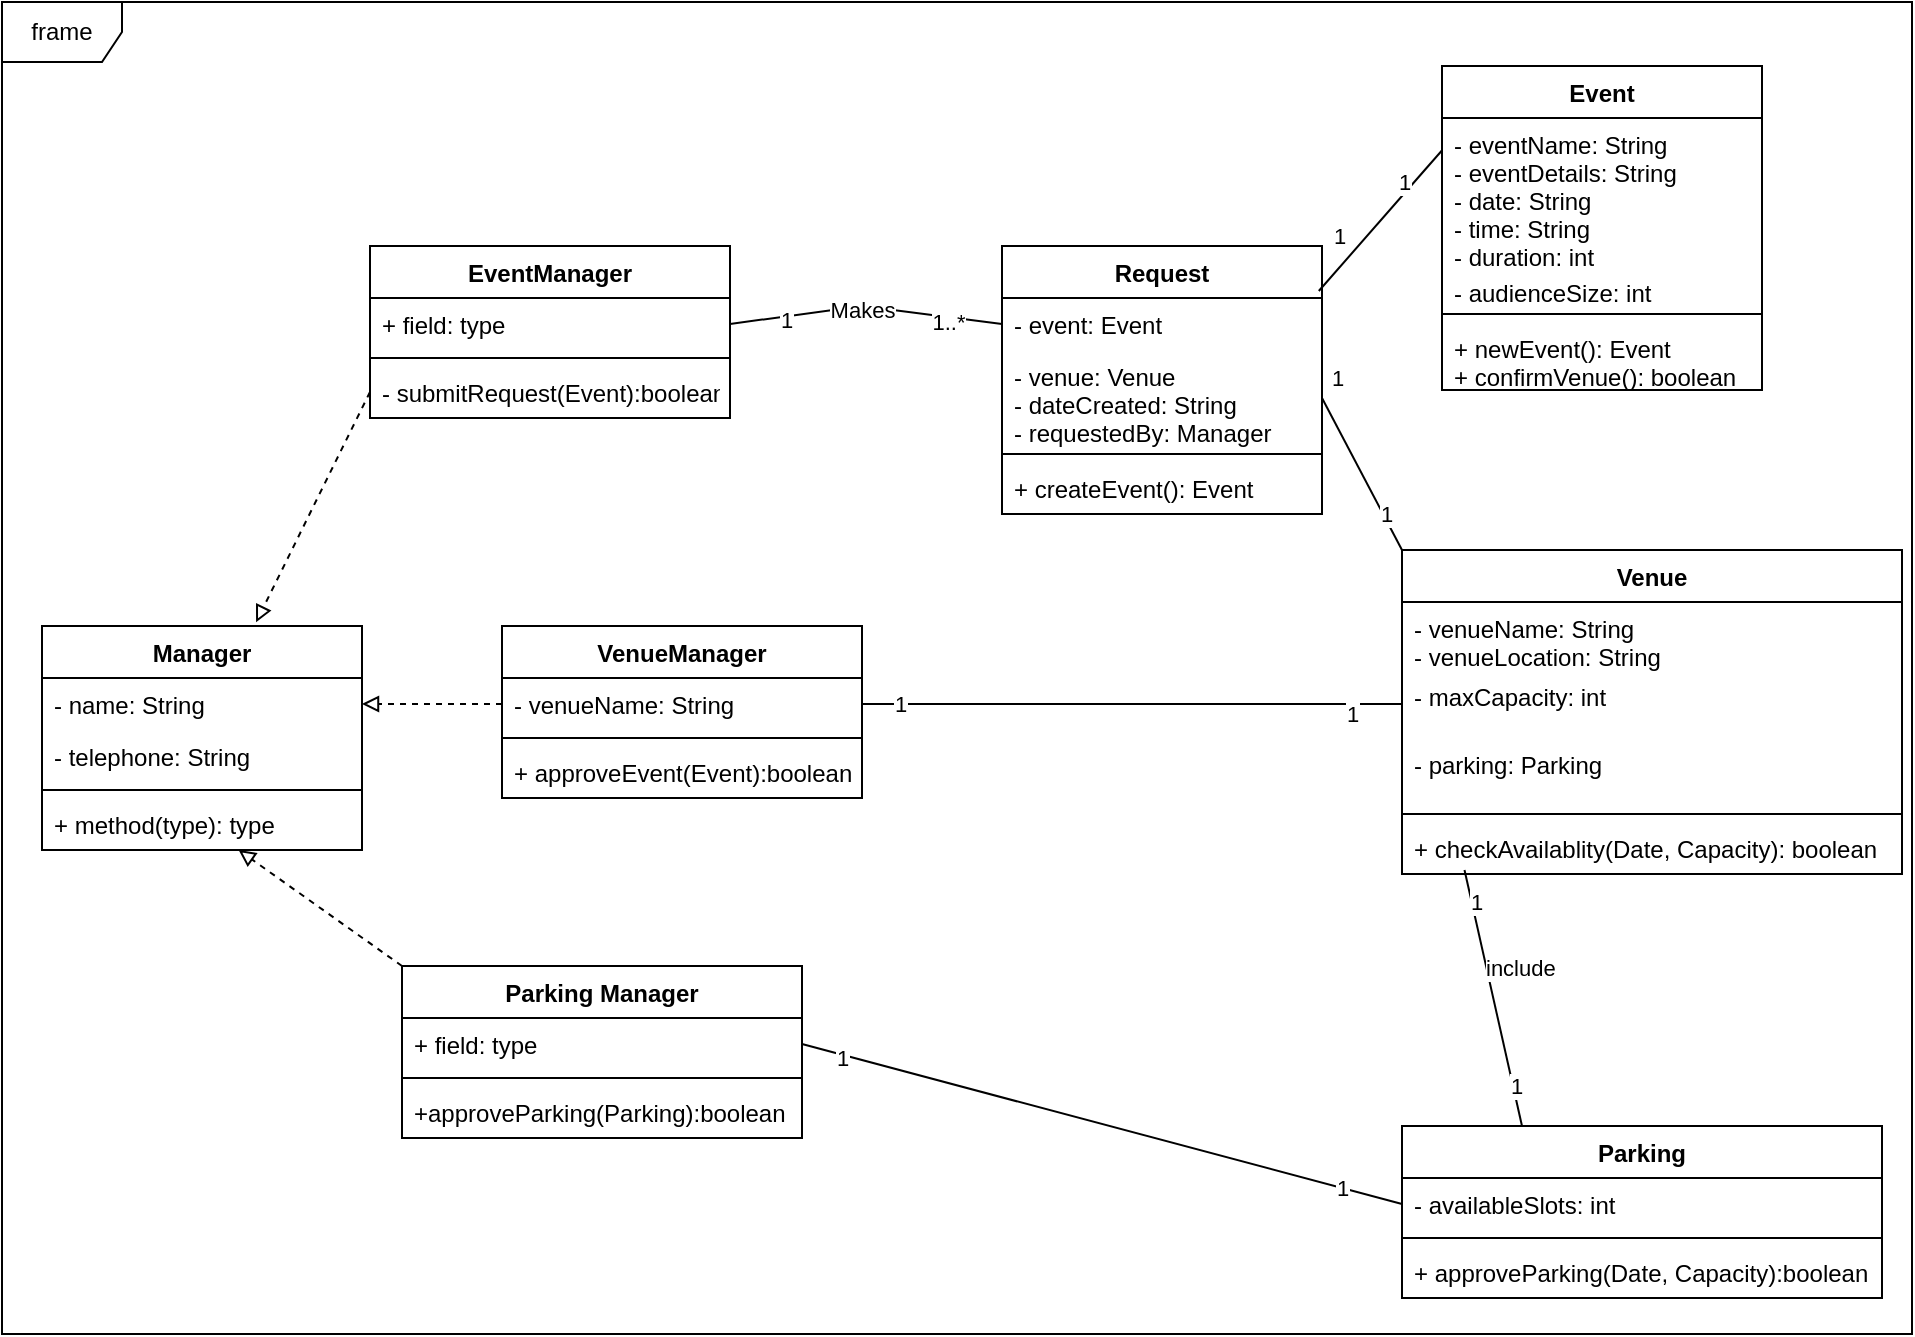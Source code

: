 <mxfile version="15.6.5" type="github">
  <diagram id="msP1U-69Pnnhi2RbjU0b" name="Page-1">
    <mxGraphModel dx="1483" dy="1950" grid="1" gridSize="10" guides="1" tooltips="1" connect="1" arrows="1" fold="1" page="1" pageScale="1" pageWidth="827" pageHeight="1169" math="0" shadow="0">
      <root>
        <mxCell id="0" />
        <mxCell id="1" parent="0" />
        <mxCell id="ezScB1P6TNNrAqSNEiyu-1" value="frame" style="shape=umlFrame;whiteSpace=wrap;html=1;fillColor=default;strokeColor=default;fontColor=default;" vertex="1" parent="1">
          <mxGeometry x="230" y="-1092" width="955" height="666" as="geometry" />
        </mxCell>
        <mxCell id="ezScB1P6TNNrAqSNEiyu-16" value="Request" style="swimlane;fontStyle=1;align=center;verticalAlign=top;childLayout=stackLayout;horizontal=1;startSize=26;horizontalStack=0;resizeParent=1;resizeParentMax=0;resizeLast=0;collapsible=1;marginBottom=0;fillColor=default;strokeColor=default;fontColor=default;" vertex="1" parent="1">
          <mxGeometry x="730" y="-970" width="160" height="134" as="geometry" />
        </mxCell>
        <mxCell id="ezScB1P6TNNrAqSNEiyu-17" value="- event: Event" style="text;strokeColor=none;fillColor=none;align=left;verticalAlign=top;spacingLeft=4;spacingRight=4;overflow=hidden;rotatable=0;points=[[0,0.5],[1,0.5]];portConstraint=eastwest;" vertex="1" parent="ezScB1P6TNNrAqSNEiyu-16">
          <mxGeometry y="26" width="160" height="26" as="geometry" />
        </mxCell>
        <mxCell id="ezScB1P6TNNrAqSNEiyu-48" value="- venue: Venue&#xa;- dateCreated: String&#xa;- requestedBy: Manager" style="text;strokeColor=none;fillColor=none;align=left;verticalAlign=top;spacingLeft=4;spacingRight=4;overflow=hidden;rotatable=0;points=[[0,0.5],[1,0.5]];portConstraint=eastwest;fontColor=default;" vertex="1" parent="ezScB1P6TNNrAqSNEiyu-16">
          <mxGeometry y="52" width="160" height="48" as="geometry" />
        </mxCell>
        <mxCell id="ezScB1P6TNNrAqSNEiyu-18" value="" style="line;strokeWidth=1;fillColor=none;align=left;verticalAlign=middle;spacingTop=-1;spacingLeft=3;spacingRight=3;rotatable=0;labelPosition=right;points=[];portConstraint=eastwest;" vertex="1" parent="ezScB1P6TNNrAqSNEiyu-16">
          <mxGeometry y="100" width="160" height="8" as="geometry" />
        </mxCell>
        <mxCell id="ezScB1P6TNNrAqSNEiyu-19" value="+ createEvent(): Event" style="text;strokeColor=none;fillColor=none;align=left;verticalAlign=top;spacingLeft=4;spacingRight=4;overflow=hidden;rotatable=0;points=[[0,0.5],[1,0.5]];portConstraint=eastwest;" vertex="1" parent="ezScB1P6TNNrAqSNEiyu-16">
          <mxGeometry y="108" width="160" height="26" as="geometry" />
        </mxCell>
        <mxCell id="ezScB1P6TNNrAqSNEiyu-20" value="VenueManager" style="swimlane;fontStyle=1;align=center;verticalAlign=top;childLayout=stackLayout;horizontal=1;startSize=26;horizontalStack=0;resizeParent=1;resizeParentMax=0;resizeLast=0;collapsible=1;marginBottom=0;fillColor=default;strokeColor=default;fontColor=default;" vertex="1" parent="1">
          <mxGeometry x="480" y="-780" width="180" height="86" as="geometry" />
        </mxCell>
        <mxCell id="ezScB1P6TNNrAqSNEiyu-21" value="- venueName: String" style="text;strokeColor=none;fillColor=none;align=left;verticalAlign=top;spacingLeft=4;spacingRight=4;overflow=hidden;rotatable=0;points=[[0,0.5],[1,0.5]];portConstraint=eastwest;fontColor=default;" vertex="1" parent="ezScB1P6TNNrAqSNEiyu-20">
          <mxGeometry y="26" width="180" height="26" as="geometry" />
        </mxCell>
        <mxCell id="ezScB1P6TNNrAqSNEiyu-22" value="" style="line;strokeWidth=1;fillColor=none;align=left;verticalAlign=middle;spacingTop=-1;spacingLeft=3;spacingRight=3;rotatable=0;labelPosition=right;points=[];portConstraint=eastwest;" vertex="1" parent="ezScB1P6TNNrAqSNEiyu-20">
          <mxGeometry y="52" width="180" height="8" as="geometry" />
        </mxCell>
        <mxCell id="ezScB1P6TNNrAqSNEiyu-23" value="+ approveEvent(Event):boolean" style="text;strokeColor=none;fillColor=none;align=left;verticalAlign=top;spacingLeft=4;spacingRight=4;overflow=hidden;rotatable=0;points=[[0,0.5],[1,0.5]];portConstraint=eastwest;fontColor=default;" vertex="1" parent="ezScB1P6TNNrAqSNEiyu-20">
          <mxGeometry y="60" width="180" height="26" as="geometry" />
        </mxCell>
        <mxCell id="ezScB1P6TNNrAqSNEiyu-24" value="EventManager" style="swimlane;fontStyle=1;align=center;verticalAlign=top;childLayout=stackLayout;horizontal=1;startSize=26;horizontalStack=0;resizeParent=1;resizeParentMax=0;resizeLast=0;collapsible=1;marginBottom=0;fillColor=default;strokeColor=default;fontColor=default;" vertex="1" parent="1">
          <mxGeometry x="414" y="-970" width="180" height="86" as="geometry" />
        </mxCell>
        <mxCell id="ezScB1P6TNNrAqSNEiyu-25" value="+ field: type" style="text;strokeColor=none;fillColor=none;align=left;verticalAlign=top;spacingLeft=4;spacingRight=4;overflow=hidden;rotatable=0;points=[[0,0.5],[1,0.5]];portConstraint=eastwest;fontColor=default;" vertex="1" parent="ezScB1P6TNNrAqSNEiyu-24">
          <mxGeometry y="26" width="180" height="26" as="geometry" />
        </mxCell>
        <mxCell id="ezScB1P6TNNrAqSNEiyu-26" value="" style="line;strokeWidth=1;fillColor=none;align=left;verticalAlign=middle;spacingTop=-1;spacingLeft=3;spacingRight=3;rotatable=0;labelPosition=right;points=[];portConstraint=eastwest;" vertex="1" parent="ezScB1P6TNNrAqSNEiyu-24">
          <mxGeometry y="52" width="180" height="8" as="geometry" />
        </mxCell>
        <mxCell id="ezScB1P6TNNrAqSNEiyu-27" value="- submitRequest(Event):boolean" style="text;strokeColor=none;fillColor=none;align=left;verticalAlign=top;spacingLeft=4;spacingRight=4;overflow=hidden;rotatable=0;points=[[0,0.5],[1,0.5]];portConstraint=eastwest;fontColor=default;" vertex="1" parent="ezScB1P6TNNrAqSNEiyu-24">
          <mxGeometry y="60" width="180" height="26" as="geometry" />
        </mxCell>
        <mxCell id="ezScB1P6TNNrAqSNEiyu-55" style="edgeStyle=none;rounded=0;orthogonalLoop=1;jettySize=auto;html=1;exitX=0;exitY=0;exitDx=0;exitDy=0;endArrow=block;endFill=0;strokeColor=default;labelBackgroundColor=default;fontColor=default;dashed=1;" edge="1" parent="1" source="ezScB1P6TNNrAqSNEiyu-28" target="ezScB1P6TNNrAqSNEiyu-47">
          <mxGeometry relative="1" as="geometry" />
        </mxCell>
        <mxCell id="ezScB1P6TNNrAqSNEiyu-28" value="Parking Manager" style="swimlane;fontStyle=1;align=center;verticalAlign=top;childLayout=stackLayout;horizontal=1;startSize=26;horizontalStack=0;resizeParent=1;resizeParentMax=0;resizeLast=0;collapsible=1;marginBottom=0;" vertex="1" parent="1">
          <mxGeometry x="430" y="-610" width="200" height="86" as="geometry" />
        </mxCell>
        <mxCell id="ezScB1P6TNNrAqSNEiyu-29" value="+ field: type" style="text;strokeColor=none;fillColor=none;align=left;verticalAlign=top;spacingLeft=4;spacingRight=4;overflow=hidden;rotatable=0;points=[[0,0.5],[1,0.5]];portConstraint=eastwest;fontColor=default;" vertex="1" parent="ezScB1P6TNNrAqSNEiyu-28">
          <mxGeometry y="26" width="200" height="26" as="geometry" />
        </mxCell>
        <mxCell id="ezScB1P6TNNrAqSNEiyu-30" value="" style="line;strokeWidth=1;fillColor=none;align=left;verticalAlign=middle;spacingTop=-1;spacingLeft=3;spacingRight=3;rotatable=0;labelPosition=right;points=[];portConstraint=eastwest;" vertex="1" parent="ezScB1P6TNNrAqSNEiyu-28">
          <mxGeometry y="52" width="200" height="8" as="geometry" />
        </mxCell>
        <mxCell id="ezScB1P6TNNrAqSNEiyu-31" value="+approveParking(Parking):boolean" style="text;strokeColor=none;fillColor=none;align=left;verticalAlign=top;spacingLeft=4;spacingRight=4;overflow=hidden;rotatable=0;points=[[0,0.5],[1,0.5]];portConstraint=eastwest;fontColor=default;" vertex="1" parent="ezScB1P6TNNrAqSNEiyu-28">
          <mxGeometry y="60" width="200" height="26" as="geometry" />
        </mxCell>
        <mxCell id="ezScB1P6TNNrAqSNEiyu-32" value="Event" style="swimlane;fontStyle=1;align=center;verticalAlign=top;childLayout=stackLayout;horizontal=1;startSize=26;horizontalStack=0;resizeParent=1;resizeParentMax=0;resizeLast=0;collapsible=1;marginBottom=0;fillColor=default;strokeColor=default;fontColor=default;" vertex="1" parent="1">
          <mxGeometry x="950" y="-1060" width="160" height="162" as="geometry" />
        </mxCell>
        <mxCell id="ezScB1P6TNNrAqSNEiyu-33" value="- eventName: String&#xa;- eventDetails: String&#xa;- date: String&#xa;- time: String&#xa;- duration: int" style="text;strokeColor=none;fillColor=none;align=left;verticalAlign=top;spacingLeft=4;spacingRight=4;overflow=hidden;rotatable=0;points=[[0,0.5],[1,0.5]];portConstraint=eastwest;fontColor=default;" vertex="1" parent="ezScB1P6TNNrAqSNEiyu-32">
          <mxGeometry y="26" width="160" height="74" as="geometry" />
        </mxCell>
        <mxCell id="ezScB1P6TNNrAqSNEiyu-65" value="- audienceSize: int" style="text;strokeColor=none;fillColor=none;align=left;verticalAlign=top;spacingLeft=4;spacingRight=4;overflow=hidden;rotatable=0;points=[[0,0.5],[1,0.5]];portConstraint=eastwest;fontColor=default;" vertex="1" parent="ezScB1P6TNNrAqSNEiyu-32">
          <mxGeometry y="100" width="160" height="20" as="geometry" />
        </mxCell>
        <mxCell id="ezScB1P6TNNrAqSNEiyu-34" value="" style="line;strokeWidth=1;fillColor=none;align=left;verticalAlign=middle;spacingTop=-1;spacingLeft=3;spacingRight=3;rotatable=0;labelPosition=right;points=[];portConstraint=eastwest;" vertex="1" parent="ezScB1P6TNNrAqSNEiyu-32">
          <mxGeometry y="120" width="160" height="8" as="geometry" />
        </mxCell>
        <mxCell id="ezScB1P6TNNrAqSNEiyu-35" value="+ newEvent(): Event&#xa;+ confirmVenue(): boolean" style="text;strokeColor=none;fillColor=none;align=left;verticalAlign=top;spacingLeft=4;spacingRight=4;overflow=hidden;rotatable=0;points=[[0,0.5],[1,0.5]];portConstraint=eastwest;fontColor=default;" vertex="1" parent="ezScB1P6TNNrAqSNEiyu-32">
          <mxGeometry y="128" width="160" height="34" as="geometry" />
        </mxCell>
        <mxCell id="ezScB1P6TNNrAqSNEiyu-36" value="Venue" style="swimlane;fontStyle=1;align=center;verticalAlign=top;childLayout=stackLayout;horizontal=1;startSize=26;horizontalStack=0;resizeParent=1;resizeParentMax=0;resizeLast=0;collapsible=1;marginBottom=0;fillColor=default;strokeColor=default;fontColor=default;" vertex="1" parent="1">
          <mxGeometry x="930" y="-818" width="250" height="162" as="geometry" />
        </mxCell>
        <mxCell id="ezScB1P6TNNrAqSNEiyu-37" value="- venueName: String&#xa;- venueLocation: String&#xa;" style="text;strokeColor=none;fillColor=none;align=left;verticalAlign=top;spacingLeft=4;spacingRight=4;overflow=hidden;rotatable=0;points=[[0,0.5],[1,0.5]];portConstraint=eastwest;" vertex="1" parent="ezScB1P6TNNrAqSNEiyu-36">
          <mxGeometry y="26" width="250" height="34" as="geometry" />
        </mxCell>
        <mxCell id="ezScB1P6TNNrAqSNEiyu-49" value="- maxCapacity: int" style="text;strokeColor=none;fillColor=none;align=left;verticalAlign=top;spacingLeft=4;spacingRight=4;overflow=hidden;rotatable=0;points=[[0,0.5],[1,0.5]];portConstraint=eastwest;fontColor=default;" vertex="1" parent="ezScB1P6TNNrAqSNEiyu-36">
          <mxGeometry y="60" width="250" height="34" as="geometry" />
        </mxCell>
        <mxCell id="ezScB1P6TNNrAqSNEiyu-51" value="- parking: Parking" style="text;strokeColor=none;fillColor=none;align=left;verticalAlign=top;spacingLeft=4;spacingRight=4;overflow=hidden;rotatable=0;points=[[0,0.5],[1,0.5]];portConstraint=eastwest;" vertex="1" parent="ezScB1P6TNNrAqSNEiyu-36">
          <mxGeometry y="94" width="250" height="34" as="geometry" />
        </mxCell>
        <mxCell id="ezScB1P6TNNrAqSNEiyu-38" value="" style="line;strokeWidth=1;fillColor=none;align=left;verticalAlign=middle;spacingTop=-1;spacingLeft=3;spacingRight=3;rotatable=0;labelPosition=right;points=[];portConstraint=eastwest;" vertex="1" parent="ezScB1P6TNNrAqSNEiyu-36">
          <mxGeometry y="128" width="250" height="8" as="geometry" />
        </mxCell>
        <mxCell id="ezScB1P6TNNrAqSNEiyu-39" value="+ checkAvailablity(Date, Capacity): boolean" style="text;strokeColor=none;fillColor=none;align=left;verticalAlign=top;spacingLeft=4;spacingRight=4;overflow=hidden;rotatable=0;points=[[0,0.5],[1,0.5]];portConstraint=eastwest;fontColor=default;" vertex="1" parent="ezScB1P6TNNrAqSNEiyu-36">
          <mxGeometry y="136" width="250" height="26" as="geometry" />
        </mxCell>
        <mxCell id="ezScB1P6TNNrAqSNEiyu-40" value="Parking" style="swimlane;fontStyle=1;align=center;verticalAlign=top;childLayout=stackLayout;horizontal=1;startSize=26;horizontalStack=0;resizeParent=1;resizeParentMax=0;resizeLast=0;collapsible=1;marginBottom=0;fillColor=default;strokeColor=default;fontColor=default;" vertex="1" parent="1">
          <mxGeometry x="930" y="-530" width="240" height="86" as="geometry" />
        </mxCell>
        <mxCell id="ezScB1P6TNNrAqSNEiyu-41" value="- availableSlots: int" style="text;strokeColor=none;fillColor=none;align=left;verticalAlign=top;spacingLeft=4;spacingRight=4;overflow=hidden;rotatable=0;points=[[0,0.5],[1,0.5]];portConstraint=eastwest;" vertex="1" parent="ezScB1P6TNNrAqSNEiyu-40">
          <mxGeometry y="26" width="240" height="26" as="geometry" />
        </mxCell>
        <mxCell id="ezScB1P6TNNrAqSNEiyu-42" value="" style="line;strokeWidth=1;fillColor=none;align=left;verticalAlign=middle;spacingTop=-1;spacingLeft=3;spacingRight=3;rotatable=0;labelPosition=right;points=[];portConstraint=eastwest;" vertex="1" parent="ezScB1P6TNNrAqSNEiyu-40">
          <mxGeometry y="52" width="240" height="8" as="geometry" />
        </mxCell>
        <mxCell id="ezScB1P6TNNrAqSNEiyu-43" value="+ approveParking(Date, Capacity):boolean" style="text;strokeColor=none;fillColor=none;align=left;verticalAlign=top;spacingLeft=4;spacingRight=4;overflow=hidden;rotatable=0;points=[[0,0.5],[1,0.5]];portConstraint=eastwest;fontColor=default;" vertex="1" parent="ezScB1P6TNNrAqSNEiyu-40">
          <mxGeometry y="60" width="240" height="26" as="geometry" />
        </mxCell>
        <mxCell id="ezScB1P6TNNrAqSNEiyu-44" value="Manager" style="swimlane;fontStyle=1;align=center;verticalAlign=top;childLayout=stackLayout;horizontal=1;startSize=26;horizontalStack=0;resizeParent=1;resizeParentMax=0;resizeLast=0;collapsible=1;marginBottom=0;" vertex="1" parent="1">
          <mxGeometry x="250" y="-780" width="160" height="112" as="geometry" />
        </mxCell>
        <mxCell id="ezScB1P6TNNrAqSNEiyu-45" value="- name: String" style="text;strokeColor=none;fillColor=none;align=left;verticalAlign=top;spacingLeft=4;spacingRight=4;overflow=hidden;rotatable=0;points=[[0,0.5],[1,0.5]];portConstraint=eastwest;fontColor=default;" vertex="1" parent="ezScB1P6TNNrAqSNEiyu-44">
          <mxGeometry y="26" width="160" height="26" as="geometry" />
        </mxCell>
        <mxCell id="ezScB1P6TNNrAqSNEiyu-59" value="- telephone: String" style="text;strokeColor=none;fillColor=none;align=left;verticalAlign=top;spacingLeft=4;spacingRight=4;overflow=hidden;rotatable=0;points=[[0,0.5],[1,0.5]];portConstraint=eastwest;fontColor=default;" vertex="1" parent="ezScB1P6TNNrAqSNEiyu-44">
          <mxGeometry y="52" width="160" height="26" as="geometry" />
        </mxCell>
        <mxCell id="ezScB1P6TNNrAqSNEiyu-46" value="" style="line;strokeWidth=1;fillColor=none;align=left;verticalAlign=middle;spacingTop=-1;spacingLeft=3;spacingRight=3;rotatable=0;labelPosition=right;points=[];portConstraint=eastwest;" vertex="1" parent="ezScB1P6TNNrAqSNEiyu-44">
          <mxGeometry y="78" width="160" height="8" as="geometry" />
        </mxCell>
        <mxCell id="ezScB1P6TNNrAqSNEiyu-47" value="+ method(type): type" style="text;strokeColor=none;fillColor=none;align=left;verticalAlign=top;spacingLeft=4;spacingRight=4;overflow=hidden;rotatable=0;points=[[0,0.5],[1,0.5]];portConstraint=eastwest;" vertex="1" parent="ezScB1P6TNNrAqSNEiyu-44">
          <mxGeometry y="86" width="160" height="26" as="geometry" />
        </mxCell>
        <mxCell id="ezScB1P6TNNrAqSNEiyu-52" value="include" style="endArrow=none;html=1;endSize=12;startArrow=none;startSize=14;startFill=0;align=left;verticalAlign=bottom;rounded=0;exitX=0.125;exitY=0.923;exitDx=0;exitDy=0;exitPerimeter=0;entryX=0.25;entryY=0;entryDx=0;entryDy=0;strokeColor=default;labelBackgroundColor=default;fontColor=default;endFill=0;" edge="1" parent="1" source="ezScB1P6TNNrAqSNEiyu-39" target="ezScB1P6TNNrAqSNEiyu-40">
          <mxGeometry x="-0.108" y="-4" relative="1" as="geometry">
            <mxPoint x="850" y="-740" as="sourcePoint" />
            <mxPoint x="1010" y="-740" as="targetPoint" />
            <mxPoint as="offset" />
          </mxGeometry>
        </mxCell>
        <mxCell id="ezScB1P6TNNrAqSNEiyu-76" value="1" style="edgeLabel;html=1;align=center;verticalAlign=middle;resizable=0;points=[];fontColor=default;" vertex="1" connectable="0" parent="ezScB1P6TNNrAqSNEiyu-52">
          <mxGeometry x="-0.742" y="2" relative="1" as="geometry">
            <mxPoint as="offset" />
          </mxGeometry>
        </mxCell>
        <mxCell id="ezScB1P6TNNrAqSNEiyu-77" value="1" style="edgeLabel;html=1;align=center;verticalAlign=middle;resizable=0;points=[];fontColor=default;" vertex="1" connectable="0" parent="ezScB1P6TNNrAqSNEiyu-52">
          <mxGeometry x="0.68" relative="1" as="geometry">
            <mxPoint x="1" as="offset" />
          </mxGeometry>
        </mxCell>
        <mxCell id="ezScB1P6TNNrAqSNEiyu-53" value="1" style="endArrow=none;html=1;endSize=12;startArrow=none;startSize=14;startFill=0;align=left;verticalAlign=bottom;rounded=0;exitX=1;exitY=0.5;exitDx=0;exitDy=0;entryX=0;entryY=0;entryDx=0;entryDy=0;strokeColor=default;labelBackgroundColor=default;fontColor=default;endFill=0;" edge="1" parent="1" source="ezScB1P6TNNrAqSNEiyu-48" target="ezScB1P6TNNrAqSNEiyu-36">
          <mxGeometry x="-1" y="3" relative="1" as="geometry">
            <mxPoint x="1020" y="-620.002" as="sourcePoint" />
            <mxPoint x="1040" y="-520" as="targetPoint" />
            <Array as="points" />
          </mxGeometry>
        </mxCell>
        <mxCell id="ezScB1P6TNNrAqSNEiyu-78" value="1" style="edgeLabel;html=1;align=center;verticalAlign=middle;resizable=0;points=[];fontColor=default;" vertex="1" connectable="0" parent="ezScB1P6TNNrAqSNEiyu-53">
          <mxGeometry x="0.532" y="1" relative="1" as="geometry">
            <mxPoint as="offset" />
          </mxGeometry>
        </mxCell>
        <mxCell id="ezScB1P6TNNrAqSNEiyu-54" value="1" style="endArrow=none;html=1;endSize=12;startArrow=none;startSize=14;startFill=0;align=left;verticalAlign=bottom;rounded=0;entryX=0.001;entryY=0.216;entryDx=0;entryDy=0;entryPerimeter=0;exitX=0.99;exitY=0.168;exitDx=0;exitDy=0;exitPerimeter=0;strokeColor=default;labelBackgroundColor=default;fontColor=default;endFill=0;" edge="1" parent="1" source="ezScB1P6TNNrAqSNEiyu-16" target="ezScB1P6TNNrAqSNEiyu-33">
          <mxGeometry x="-0.641" y="8" relative="1" as="geometry">
            <mxPoint x="827" y="-864" as="sourcePoint" />
            <mxPoint x="937" y="-836" as="targetPoint" />
            <Array as="points" />
            <mxPoint as="offset" />
          </mxGeometry>
        </mxCell>
        <mxCell id="ezScB1P6TNNrAqSNEiyu-79" value="1" style="edgeLabel;html=1;align=center;verticalAlign=middle;resizable=0;points=[];fontColor=default;" vertex="1" connectable="0" parent="ezScB1P6TNNrAqSNEiyu-54">
          <mxGeometry x="0.482" y="3" relative="1" as="geometry">
            <mxPoint x="-1" as="offset" />
          </mxGeometry>
        </mxCell>
        <mxCell id="ezScB1P6TNNrAqSNEiyu-57" style="edgeStyle=none;rounded=0;orthogonalLoop=1;jettySize=auto;html=1;exitX=0;exitY=0.5;exitDx=0;exitDy=0;entryX=1;entryY=0.5;entryDx=0;entryDy=0;labelBackgroundColor=default;fontColor=default;endArrow=block;endFill=0;strokeColor=default;dashed=1;" edge="1" parent="1" source="ezScB1P6TNNrAqSNEiyu-21" target="ezScB1P6TNNrAqSNEiyu-45">
          <mxGeometry relative="1" as="geometry" />
        </mxCell>
        <mxCell id="ezScB1P6TNNrAqSNEiyu-58" style="edgeStyle=none;rounded=0;orthogonalLoop=1;jettySize=auto;html=1;exitX=0;exitY=0.5;exitDx=0;exitDy=0;entryX=0.669;entryY=-0.017;entryDx=0;entryDy=0;entryPerimeter=0;labelBackgroundColor=default;fontColor=default;endArrow=block;endFill=0;strokeColor=default;dashed=1;" edge="1" parent="1" source="ezScB1P6TNNrAqSNEiyu-27" target="ezScB1P6TNNrAqSNEiyu-44">
          <mxGeometry relative="1" as="geometry" />
        </mxCell>
        <mxCell id="ezScB1P6TNNrAqSNEiyu-66" style="edgeStyle=none;rounded=0;orthogonalLoop=1;jettySize=auto;html=1;exitX=1;exitY=0.5;exitDx=0;exitDy=0;entryX=0;entryY=0.5;entryDx=0;entryDy=0;labelBackgroundColor=default;fontColor=default;endArrow=none;endFill=0;strokeColor=default;" edge="1" parent="1" source="ezScB1P6TNNrAqSNEiyu-25" target="ezScB1P6TNNrAqSNEiyu-17">
          <mxGeometry relative="1" as="geometry">
            <Array as="points">
              <mxPoint x="660" y="-940" />
            </Array>
          </mxGeometry>
        </mxCell>
        <mxCell id="ezScB1P6TNNrAqSNEiyu-69" value="1" style="edgeLabel;html=1;align=center;verticalAlign=middle;resizable=0;points=[];fontColor=default;" vertex="1" connectable="0" parent="ezScB1P6TNNrAqSNEiyu-66">
          <mxGeometry x="-0.589" y="-2" relative="1" as="geometry">
            <mxPoint as="offset" />
          </mxGeometry>
        </mxCell>
        <mxCell id="ezScB1P6TNNrAqSNEiyu-70" value="1..*" style="edgeLabel;html=1;align=center;verticalAlign=middle;resizable=0;points=[];fontColor=default;" vertex="1" connectable="0" parent="ezScB1P6TNNrAqSNEiyu-66">
          <mxGeometry x="0.581" y="-2" relative="1" as="geometry">
            <mxPoint x="1" as="offset" />
          </mxGeometry>
        </mxCell>
        <mxCell id="ezScB1P6TNNrAqSNEiyu-75" value="Makes" style="edgeLabel;html=1;align=center;verticalAlign=middle;resizable=0;points=[];fontColor=default;labelBackgroundColor=default;" vertex="1" connectable="0" parent="ezScB1P6TNNrAqSNEiyu-66">
          <mxGeometry x="-0.276" y="1" relative="1" as="geometry">
            <mxPoint x="17" as="offset" />
          </mxGeometry>
        </mxCell>
        <mxCell id="ezScB1P6TNNrAqSNEiyu-67" style="edgeStyle=none;rounded=0;orthogonalLoop=1;jettySize=auto;html=1;exitX=1;exitY=0.5;exitDx=0;exitDy=0;entryX=0;entryY=0.5;entryDx=0;entryDy=0;labelBackgroundColor=default;fontColor=default;endArrow=none;endFill=0;strokeColor=default;" edge="1" parent="1" source="ezScB1P6TNNrAqSNEiyu-21" target="ezScB1P6TNNrAqSNEiyu-49">
          <mxGeometry relative="1" as="geometry" />
        </mxCell>
        <mxCell id="ezScB1P6TNNrAqSNEiyu-71" value="1" style="edgeLabel;html=1;align=center;verticalAlign=middle;resizable=0;points=[];fontColor=default;" vertex="1" connectable="0" parent="ezScB1P6TNNrAqSNEiyu-67">
          <mxGeometry x="-0.861" relative="1" as="geometry">
            <mxPoint as="offset" />
          </mxGeometry>
        </mxCell>
        <mxCell id="ezScB1P6TNNrAqSNEiyu-72" value="1" style="edgeLabel;html=1;align=center;verticalAlign=middle;resizable=0;points=[];fontColor=default;" vertex="1" connectable="0" parent="ezScB1P6TNNrAqSNEiyu-67">
          <mxGeometry x="0.811" y="-5" relative="1" as="geometry">
            <mxPoint as="offset" />
          </mxGeometry>
        </mxCell>
        <mxCell id="ezScB1P6TNNrAqSNEiyu-68" style="edgeStyle=none;rounded=0;orthogonalLoop=1;jettySize=auto;html=1;exitX=1;exitY=0.5;exitDx=0;exitDy=0;entryX=0;entryY=0.5;entryDx=0;entryDy=0;labelBackgroundColor=default;fontColor=default;endArrow=none;endFill=0;strokeColor=default;" edge="1" parent="1" source="ezScB1P6TNNrAqSNEiyu-29" target="ezScB1P6TNNrAqSNEiyu-41">
          <mxGeometry relative="1" as="geometry" />
        </mxCell>
        <mxCell id="ezScB1P6TNNrAqSNEiyu-73" value="1" style="edgeLabel;html=1;align=center;verticalAlign=middle;resizable=0;points=[];fontColor=default;" vertex="1" connectable="0" parent="ezScB1P6TNNrAqSNEiyu-68">
          <mxGeometry x="-0.864" y="-1" relative="1" as="geometry">
            <mxPoint as="offset" />
          </mxGeometry>
        </mxCell>
        <mxCell id="ezScB1P6TNNrAqSNEiyu-74" value="1" style="edgeLabel;html=1;align=center;verticalAlign=middle;resizable=0;points=[];fontColor=default;" vertex="1" connectable="0" parent="ezScB1P6TNNrAqSNEiyu-68">
          <mxGeometry x="0.801" relative="1" as="geometry">
            <mxPoint as="offset" />
          </mxGeometry>
        </mxCell>
      </root>
    </mxGraphModel>
  </diagram>
</mxfile>

